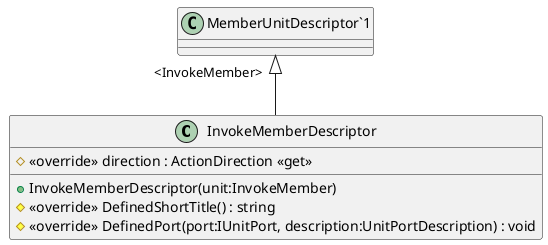 @startuml
class InvokeMemberDescriptor {
    + InvokeMemberDescriptor(unit:InvokeMember)
    # <<override>> direction : ActionDirection <<get>>
    # <<override>> DefinedShortTitle() : string
    # <<override>> DefinedPort(port:IUnitPort, description:UnitPortDescription) : void
}
"MemberUnitDescriptor`1" "<InvokeMember>" <|-- InvokeMemberDescriptor
@enduml
